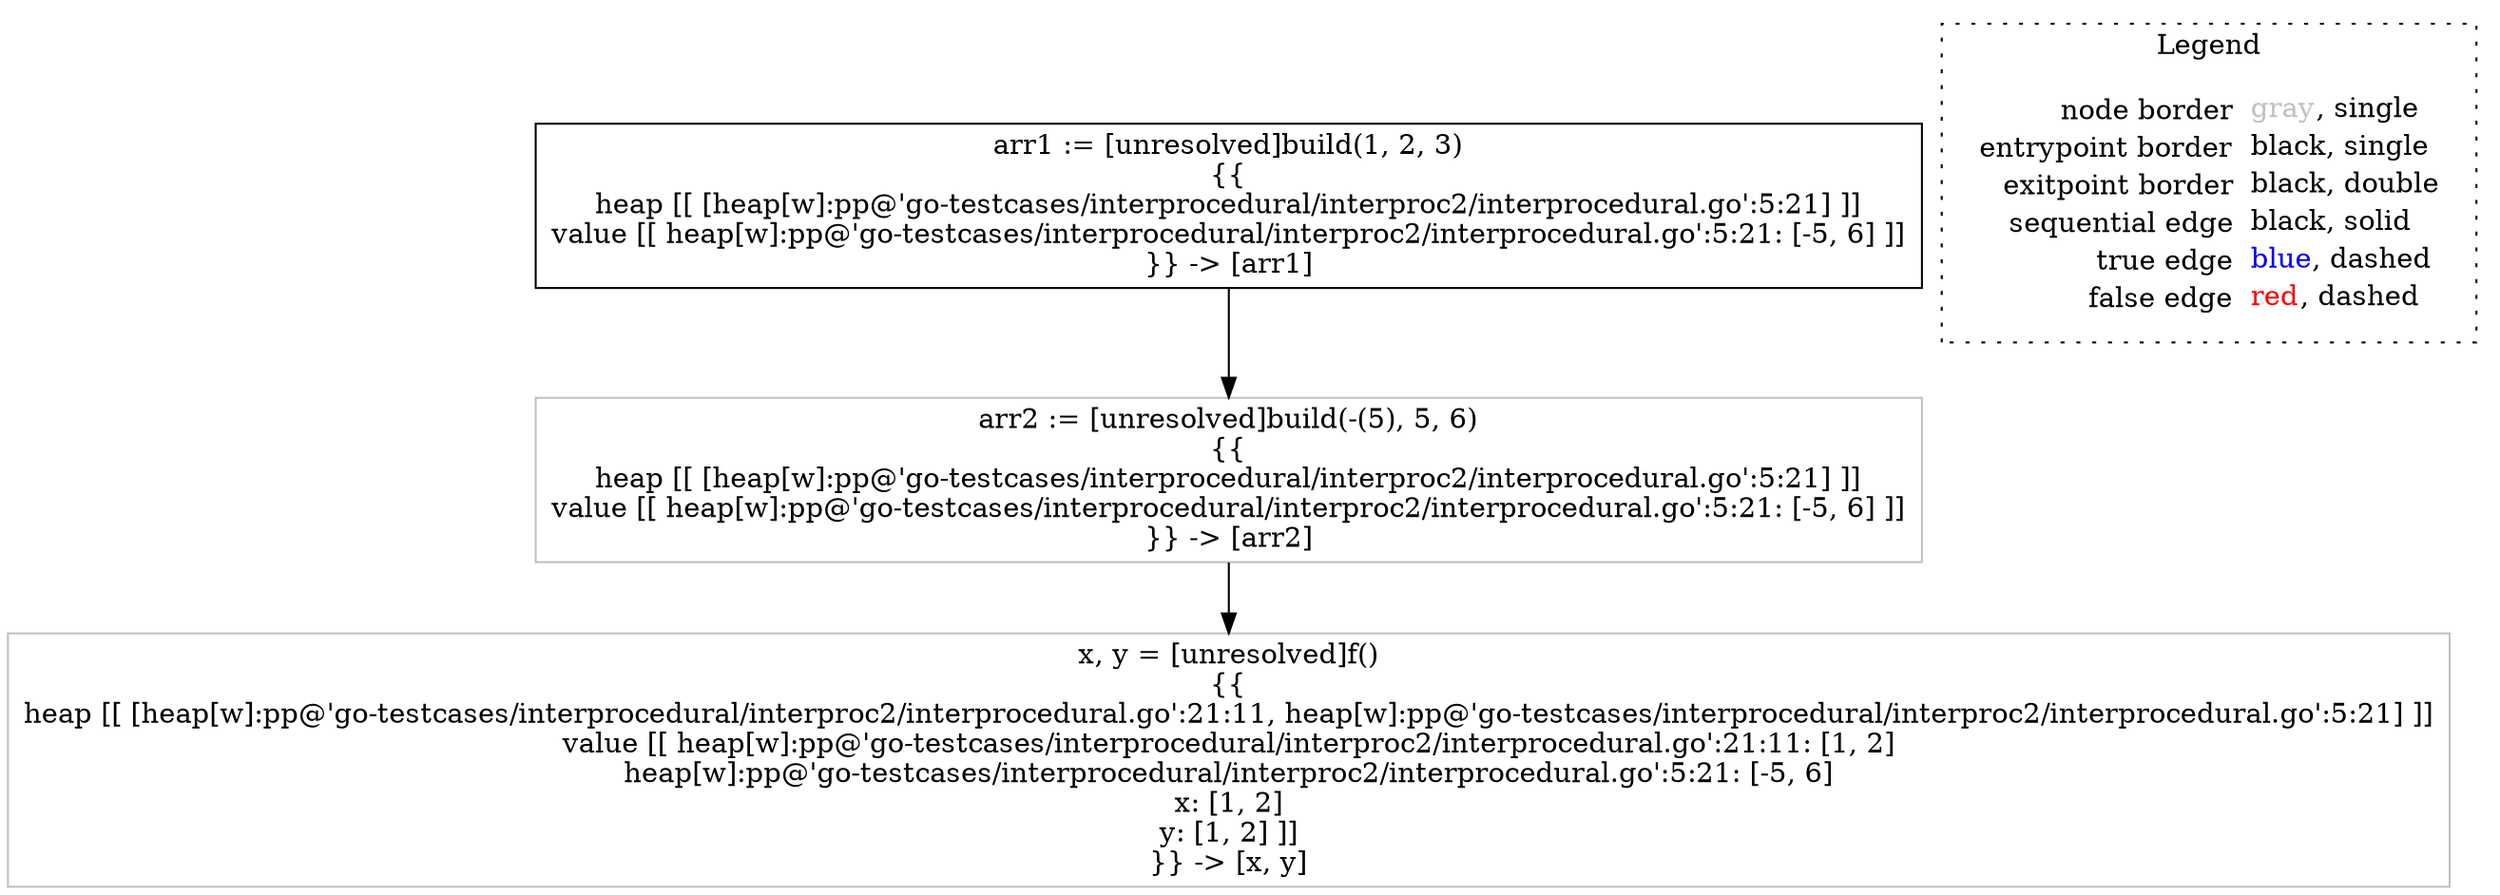 digraph {
	"node0" [shape="rect",color="black",label=<arr1 := [unresolved]build(1, 2, 3)<BR/>{{<BR/>heap [[ [heap[w]:pp@'go-testcases/interprocedural/interproc2/interprocedural.go':5:21] ]]<BR/>value [[ heap[w]:pp@'go-testcases/interprocedural/interproc2/interprocedural.go':5:21: [-5, 6] ]]<BR/>}} -&gt; [arr1]>];
	"node1" [shape="rect",color="gray",label=<arr2 := [unresolved]build(-(5), 5, 6)<BR/>{{<BR/>heap [[ [heap[w]:pp@'go-testcases/interprocedural/interproc2/interprocedural.go':5:21] ]]<BR/>value [[ heap[w]:pp@'go-testcases/interprocedural/interproc2/interprocedural.go':5:21: [-5, 6] ]]<BR/>}} -&gt; [arr2]>];
	"node2" [shape="rect",color="gray",label=<x, y = [unresolved]f()<BR/>{{<BR/>heap [[ [heap[w]:pp@'go-testcases/interprocedural/interproc2/interprocedural.go':21:11, heap[w]:pp@'go-testcases/interprocedural/interproc2/interprocedural.go':5:21] ]]<BR/>value [[ heap[w]:pp@'go-testcases/interprocedural/interproc2/interprocedural.go':21:11: [1, 2]<BR/>heap[w]:pp@'go-testcases/interprocedural/interproc2/interprocedural.go':5:21: [-5, 6]<BR/>x: [1, 2]<BR/>y: [1, 2] ]]<BR/>}} -&gt; [x, y]>];
	"node0" -> "node1" [color="black"];
	"node1" -> "node2" [color="black"];
subgraph cluster_legend {
	label="Legend";
	style=dotted;
	node [shape=plaintext];
	"legend" [label=<<table border="0" cellpadding="2" cellspacing="0" cellborder="0"><tr><td align="right">node border&nbsp;</td><td align="left"><font color="gray">gray</font>, single</td></tr><tr><td align="right">entrypoint border&nbsp;</td><td align="left"><font color="black">black</font>, single</td></tr><tr><td align="right">exitpoint border&nbsp;</td><td align="left"><font color="black">black</font>, double</td></tr><tr><td align="right">sequential edge&nbsp;</td><td align="left"><font color="black">black</font>, solid</td></tr><tr><td align="right">true edge&nbsp;</td><td align="left"><font color="blue">blue</font>, dashed</td></tr><tr><td align="right">false edge&nbsp;</td><td align="left"><font color="red">red</font>, dashed</td></tr></table>>];
}

}
